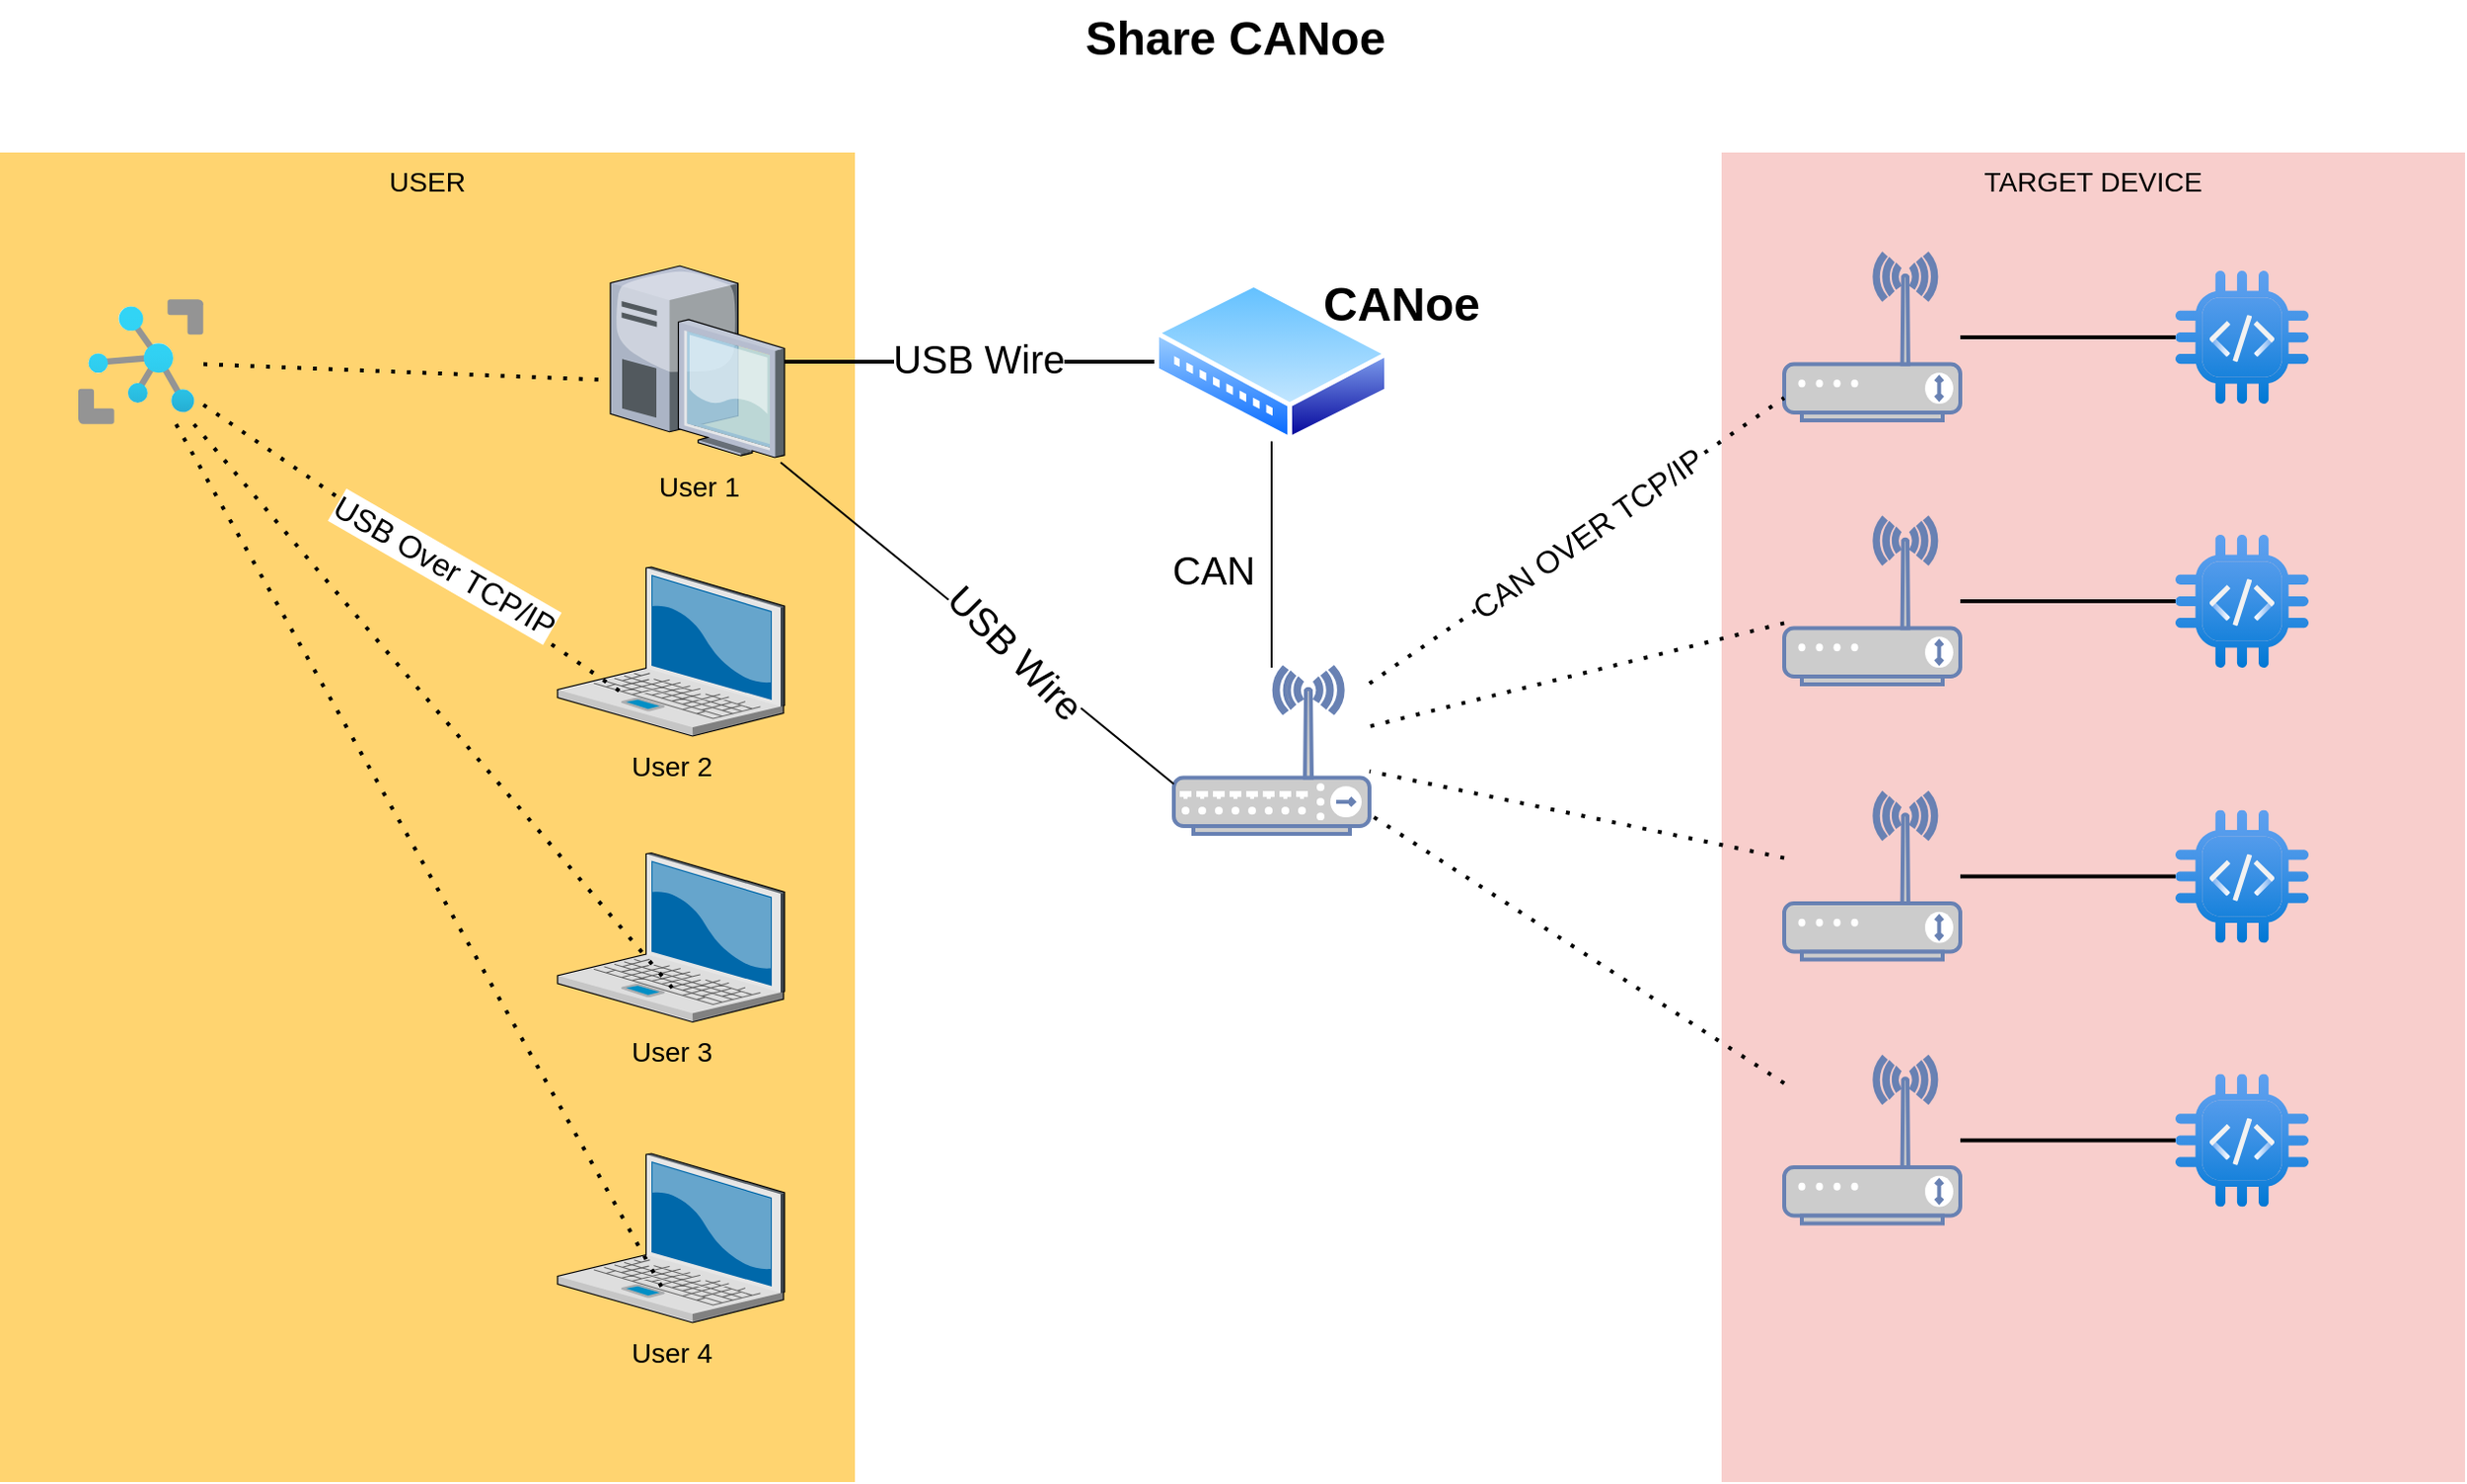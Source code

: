 <mxfile version="24.5.2" type="github">
  <diagram name="Page-1" id="e3a06f82-3646-2815-327d-82caf3d4e204">
    <mxGraphModel dx="1615" dy="869" grid="0" gridSize="10" guides="1" tooltips="1" connect="1" arrows="1" fold="1" page="0" pageScale="1.5" pageWidth="827" pageHeight="1169" background="none" math="0" shadow="0">
      <root>
        <mxCell id="0" style=";html=1;" />
        <mxCell id="1" style=";html=1;" parent="0" />
        <mxCell id="6a7d8f32e03d9370-61" value="TARGET DEVICE" style="whiteSpace=wrap;html=1;fillColor=#f8cecc;fontSize=14;strokeColor=none;verticalAlign=top;" parent="1" vertex="1">
          <mxGeometry x="930" y="98" width="380" height="680" as="geometry" />
        </mxCell>
        <mxCell id="6a7d8f32e03d9370-57" value="USER" style="whiteSpace=wrap;html=1;fillColor=#FFD470;gradientColor=none;fontSize=14;strokeColor=none;verticalAlign=top;" parent="1" vertex="1">
          <mxGeometry x="50" y="98" width="437" height="680" as="geometry" />
        </mxCell>
        <mxCell id="6a7d8f32e03d9370-2" value="User 4" style="verticalLabelPosition=bottom;aspect=fixed;html=1;verticalAlign=top;strokeColor=none;shape=mxgraph.citrix.laptop_2;fillColor=#66B2FF;gradientColor=#0066CC;fontSize=14;" parent="1" vertex="1">
          <mxGeometry x="335.0" y="610" width="116" height="86.5" as="geometry" />
        </mxCell>
        <mxCell id="6a7d8f32e03d9370-32" style="edgeStyle=none;rounded=0;html=1;startSize=10;endSize=10;jettySize=auto;orthogonalLoop=1;fontSize=14;endArrow=none;endFill=0;strokeWidth=2;" parent="1" source="6a7d8f32e03d9370-5" target="1g9R1eMgTBVpIGY_d2eK-43" edge="1">
          <mxGeometry relative="1" as="geometry">
            <mxPoint x="610.275" y="426.174" as="targetPoint" />
          </mxGeometry>
        </mxCell>
        <mxCell id="1g9R1eMgTBVpIGY_d2eK-22" value="&lt;font style=&quot;font-size: 20px;&quot;&gt;USB Wire&lt;/font&gt;" style="edgeLabel;html=1;align=center;verticalAlign=middle;resizable=0;points=[];rotation=0;" vertex="1" connectable="0" parent="6a7d8f32e03d9370-32">
          <mxGeometry x="-0.188" y="-6" relative="1" as="geometry">
            <mxPoint x="22" y="-8" as="offset" />
          </mxGeometry>
        </mxCell>
        <mxCell id="6a7d8f32e03d9370-5" value="User 1" style="verticalLabelPosition=bottom;aspect=fixed;html=1;verticalAlign=top;strokeColor=none;shape=mxgraph.citrix.desktop;fillColor=#66B2FF;gradientColor=#0066CC;fontSize=14;" parent="1" vertex="1">
          <mxGeometry x="362.0" y="156.0" width="89" height="98" as="geometry" />
        </mxCell>
        <mxCell id="6a7d8f32e03d9370-62" value="Share CANoe" style="text;strokeColor=none;fillColor=none;html=1;fontSize=24;fontStyle=1;verticalAlign=middle;align=center;" parent="1" vertex="1">
          <mxGeometry x="580" y="20" width="201" height="40" as="geometry" />
        </mxCell>
        <mxCell id="1g9R1eMgTBVpIGY_d2eK-4" value="User 3" style="verticalLabelPosition=bottom;aspect=fixed;html=1;verticalAlign=top;strokeColor=none;shape=mxgraph.citrix.laptop_2;fillColor=#66B2FF;gradientColor=#0066CC;fontSize=14;" vertex="1" parent="1">
          <mxGeometry x="335.0" y="456.25" width="116" height="86.5" as="geometry" />
        </mxCell>
        <mxCell id="1g9R1eMgTBVpIGY_d2eK-5" value="User 2" style="verticalLabelPosition=bottom;aspect=fixed;html=1;verticalAlign=top;strokeColor=none;shape=mxgraph.citrix.laptop_2;fillColor=#66B2FF;gradientColor=#0066CC;fontSize=14;" vertex="1" parent="1">
          <mxGeometry x="335.0" y="310" width="116" height="86.5" as="geometry" />
        </mxCell>
        <mxCell id="1g9R1eMgTBVpIGY_d2eK-6" value="" style="fontColor=#0066CC;verticalAlign=top;verticalLabelPosition=bottom;labelPosition=center;align=center;html=1;outlineConnect=0;fillColor=#CCCCCC;strokeColor=#6881B3;gradientColor=none;gradientDirection=north;strokeWidth=2;shape=mxgraph.networks.wireless_hub;" vertex="1" parent="1">
          <mxGeometry x="650" y="361.5" width="100" height="85" as="geometry" />
        </mxCell>
        <mxCell id="1g9R1eMgTBVpIGY_d2eK-8" value="" style="fontColor=#0066CC;verticalAlign=top;verticalLabelPosition=bottom;labelPosition=center;align=center;html=1;outlineConnect=0;fillColor=#CCCCCC;strokeColor=#6881B3;gradientColor=none;gradientDirection=north;strokeWidth=2;shape=mxgraph.networks.wireless_modem;" vertex="1" parent="1">
          <mxGeometry x="962" y="150" width="90" height="85" as="geometry" />
        </mxCell>
        <mxCell id="1g9R1eMgTBVpIGY_d2eK-9" value="" style="image;aspect=fixed;html=1;points=[];align=center;fontSize=12;image=img/lib/azure2/other/Defender_Programable_Board.svg;" vertex="1" parent="1">
          <mxGeometry x="1162" y="158.5" width="68" height="68" as="geometry" />
        </mxCell>
        <mxCell id="1g9R1eMgTBVpIGY_d2eK-12" style="edgeStyle=none;rounded=0;html=1;startSize=10;endSize=10;jettySize=auto;orthogonalLoop=1;fontSize=14;endArrow=none;endFill=0;strokeWidth=2;" edge="1" parent="1" source="1g9R1eMgTBVpIGY_d2eK-8" target="1g9R1eMgTBVpIGY_d2eK-9">
          <mxGeometry relative="1" as="geometry">
            <mxPoint x="1292" y="455" as="targetPoint" />
            <mxPoint x="1122" y="293" as="sourcePoint" />
          </mxGeometry>
        </mxCell>
        <mxCell id="1g9R1eMgTBVpIGY_d2eK-13" value="" style="fontColor=#0066CC;verticalAlign=top;verticalLabelPosition=bottom;labelPosition=center;align=center;html=1;outlineConnect=0;fillColor=#CCCCCC;strokeColor=#6881B3;gradientColor=none;gradientDirection=north;strokeWidth=2;shape=mxgraph.networks.wireless_modem;" vertex="1" parent="1">
          <mxGeometry x="962" y="285" width="90" height="85" as="geometry" />
        </mxCell>
        <mxCell id="1g9R1eMgTBVpIGY_d2eK-14" value="" style="image;aspect=fixed;html=1;points=[];align=center;fontSize=12;image=img/lib/azure2/other/Defender_Programable_Board.svg;" vertex="1" parent="1">
          <mxGeometry x="1162" y="293.5" width="68" height="68" as="geometry" />
        </mxCell>
        <mxCell id="1g9R1eMgTBVpIGY_d2eK-15" style="edgeStyle=none;rounded=0;html=1;startSize=10;endSize=10;jettySize=auto;orthogonalLoop=1;fontSize=14;endArrow=none;endFill=0;strokeWidth=2;" edge="1" parent="1" source="1g9R1eMgTBVpIGY_d2eK-13" target="1g9R1eMgTBVpIGY_d2eK-14">
          <mxGeometry relative="1" as="geometry">
            <mxPoint x="1292" y="590" as="targetPoint" />
            <mxPoint x="1122" y="428" as="sourcePoint" />
          </mxGeometry>
        </mxCell>
        <mxCell id="1g9R1eMgTBVpIGY_d2eK-23" value="" style="image;aspect=fixed;html=1;points=[];align=center;fontSize=12;image=img/lib/azure2/iot/IoT_Hub.svg;" vertex="1" parent="1">
          <mxGeometry x="90" y="173" width="64" height="64" as="geometry" />
        </mxCell>
        <mxCell id="1g9R1eMgTBVpIGY_d2eK-25" value="" style="endArrow=none;dashed=1;html=1;dashPattern=1 3;strokeWidth=2;rounded=0;entryX=0.53;entryY=0.837;entryDx=0;entryDy=0;entryPerimeter=0;" edge="1" parent="1" source="1g9R1eMgTBVpIGY_d2eK-23" target="1g9R1eMgTBVpIGY_d2eK-4">
          <mxGeometry width="50" height="50" relative="1" as="geometry">
            <mxPoint x="500" y="390" as="sourcePoint" />
            <mxPoint x="550" y="340" as="targetPoint" />
          </mxGeometry>
        </mxCell>
        <mxCell id="1g9R1eMgTBVpIGY_d2eK-26" value="" style="endArrow=none;dashed=1;html=1;dashPattern=1 3;strokeWidth=2;rounded=0;entryX=0.304;entryY=0.762;entryDx=0;entryDy=0;entryPerimeter=0;" edge="1" parent="1" source="1g9R1eMgTBVpIGY_d2eK-23" target="1g9R1eMgTBVpIGY_d2eK-5">
          <mxGeometry width="50" height="50" relative="1" as="geometry">
            <mxPoint x="297" y="244" as="sourcePoint" />
            <mxPoint x="402" y="382" as="targetPoint" />
          </mxGeometry>
        </mxCell>
        <mxCell id="1g9R1eMgTBVpIGY_d2eK-51" value="&lt;font style=&quot;font-size: 16px;&quot;&gt;USB Over TCP/IP&lt;/font&gt;" style="edgeLabel;html=1;align=center;verticalAlign=middle;resizable=0;points=[];rotation=30;" vertex="1" connectable="0" parent="1g9R1eMgTBVpIGY_d2eK-26">
          <mxGeometry x="0.123" y="2" relative="1" as="geometry">
            <mxPoint as="offset" />
          </mxGeometry>
        </mxCell>
        <mxCell id="1g9R1eMgTBVpIGY_d2eK-27" value="" style="endArrow=none;dashed=1;html=1;dashPattern=1 3;strokeWidth=2;rounded=0;entryX=0.467;entryY=0.808;entryDx=0;entryDy=0;entryPerimeter=0;" edge="1" parent="1" source="1g9R1eMgTBVpIGY_d2eK-23" target="6a7d8f32e03d9370-2">
          <mxGeometry width="50" height="50" relative="1" as="geometry">
            <mxPoint x="307" y="254" as="sourcePoint" />
            <mxPoint x="412" y="392" as="targetPoint" />
          </mxGeometry>
        </mxCell>
        <mxCell id="1g9R1eMgTBVpIGY_d2eK-28" value="" style="endArrow=none;dashed=1;html=1;dashPattern=1 3;strokeWidth=2;rounded=0;entryX=-0.005;entryY=0.596;entryDx=0;entryDy=0;entryPerimeter=0;" edge="1" parent="1" source="1g9R1eMgTBVpIGY_d2eK-23" target="6a7d8f32e03d9370-5">
          <mxGeometry width="50" height="50" relative="1" as="geometry">
            <mxPoint x="500" y="390" as="sourcePoint" />
            <mxPoint x="550" y="340" as="targetPoint" />
          </mxGeometry>
        </mxCell>
        <mxCell id="1g9R1eMgTBVpIGY_d2eK-32" value="" style="endArrow=none;dashed=1;html=1;dashPattern=1 3;strokeWidth=2;rounded=0;" edge="1" parent="1" source="1g9R1eMgTBVpIGY_d2eK-13" target="1g9R1eMgTBVpIGY_d2eK-6">
          <mxGeometry width="50" height="50" relative="1" as="geometry">
            <mxPoint x="500" y="390" as="sourcePoint" />
            <mxPoint x="760" y="193" as="targetPoint" />
          </mxGeometry>
        </mxCell>
        <mxCell id="1g9R1eMgTBVpIGY_d2eK-33" value="" style="fontColor=#0066CC;verticalAlign=top;verticalLabelPosition=bottom;labelPosition=center;align=center;html=1;outlineConnect=0;fillColor=#CCCCCC;strokeColor=#6881B3;gradientColor=none;gradientDirection=north;strokeWidth=2;shape=mxgraph.networks.wireless_modem;" vertex="1" parent="1">
          <mxGeometry x="962" y="425.75" width="90" height="85" as="geometry" />
        </mxCell>
        <mxCell id="1g9R1eMgTBVpIGY_d2eK-34" value="" style="image;aspect=fixed;html=1;points=[];align=center;fontSize=12;image=img/lib/azure2/other/Defender_Programable_Board.svg;" vertex="1" parent="1">
          <mxGeometry x="1162" y="434.25" width="68" height="68" as="geometry" />
        </mxCell>
        <mxCell id="1g9R1eMgTBVpIGY_d2eK-35" style="edgeStyle=none;rounded=0;html=1;startSize=10;endSize=10;jettySize=auto;orthogonalLoop=1;fontSize=14;endArrow=none;endFill=0;strokeWidth=2;" edge="1" parent="1" source="1g9R1eMgTBVpIGY_d2eK-33" target="1g9R1eMgTBVpIGY_d2eK-34">
          <mxGeometry relative="1" as="geometry">
            <mxPoint x="1292" y="730.75" as="targetPoint" />
            <mxPoint x="1122" y="568.75" as="sourcePoint" />
          </mxGeometry>
        </mxCell>
        <mxCell id="1g9R1eMgTBVpIGY_d2eK-36" value="" style="fontColor=#0066CC;verticalAlign=top;verticalLabelPosition=bottom;labelPosition=center;align=center;html=1;outlineConnect=0;fillColor=#CCCCCC;strokeColor=#6881B3;gradientColor=none;gradientDirection=north;strokeWidth=2;shape=mxgraph.networks.wireless_modem;" vertex="1" parent="1">
          <mxGeometry x="962" y="560.75" width="90" height="85" as="geometry" />
        </mxCell>
        <mxCell id="1g9R1eMgTBVpIGY_d2eK-37" value="" style="image;aspect=fixed;html=1;points=[];align=center;fontSize=12;image=img/lib/azure2/other/Defender_Programable_Board.svg;" vertex="1" parent="1">
          <mxGeometry x="1162" y="569.25" width="68" height="68" as="geometry" />
        </mxCell>
        <mxCell id="1g9R1eMgTBVpIGY_d2eK-38" style="edgeStyle=none;rounded=0;html=1;startSize=10;endSize=10;jettySize=auto;orthogonalLoop=1;fontSize=14;endArrow=none;endFill=0;strokeWidth=2;" edge="1" parent="1" source="1g9R1eMgTBVpIGY_d2eK-36" target="1g9R1eMgTBVpIGY_d2eK-37">
          <mxGeometry relative="1" as="geometry">
            <mxPoint x="1292" y="865.75" as="targetPoint" />
            <mxPoint x="1122" y="703.75" as="sourcePoint" />
          </mxGeometry>
        </mxCell>
        <mxCell id="1g9R1eMgTBVpIGY_d2eK-39" value="" style="endArrow=none;dashed=1;html=1;dashPattern=1 3;strokeWidth=2;rounded=0;" edge="1" parent="1" source="1g9R1eMgTBVpIGY_d2eK-33" target="1g9R1eMgTBVpIGY_d2eK-6">
          <mxGeometry width="50" height="50" relative="1" as="geometry">
            <mxPoint x="910" y="570" as="sourcePoint" />
            <mxPoint x="758" y="190" as="targetPoint" />
          </mxGeometry>
        </mxCell>
        <mxCell id="1g9R1eMgTBVpIGY_d2eK-40" value="" style="endArrow=none;dashed=1;html=1;dashPattern=1 3;strokeWidth=2;rounded=0;" edge="1" parent="1" source="1g9R1eMgTBVpIGY_d2eK-36" target="1g9R1eMgTBVpIGY_d2eK-6">
          <mxGeometry width="50" height="50" relative="1" as="geometry">
            <mxPoint x="500" y="665.75" as="sourcePoint" />
            <mxPoint x="719" y="705.75" as="targetPoint" />
          </mxGeometry>
        </mxCell>
        <mxCell id="1g9R1eMgTBVpIGY_d2eK-42" value="" style="endArrow=none;dashed=1;html=1;dashPattern=1 3;strokeWidth=2;rounded=0;" edge="1" parent="1" source="1g9R1eMgTBVpIGY_d2eK-6" target="1g9R1eMgTBVpIGY_d2eK-8">
          <mxGeometry width="50" height="50" relative="1" as="geometry">
            <mxPoint x="650" y="350" as="sourcePoint" />
            <mxPoint x="700" y="300" as="targetPoint" />
          </mxGeometry>
        </mxCell>
        <mxCell id="1g9R1eMgTBVpIGY_d2eK-52" value="&lt;font style=&quot;font-size: 16px;&quot;&gt;CAN OVER TCP/IP&lt;/font&gt;" style="edgeLabel;html=1;align=center;verticalAlign=middle;resizable=0;points=[];rotation=-35;" vertex="1" connectable="0" parent="1g9R1eMgTBVpIGY_d2eK-42">
          <mxGeometry x="-0.217" y="-4" relative="1" as="geometry">
            <mxPoint x="25" y="-23" as="offset" />
          </mxGeometry>
        </mxCell>
        <mxCell id="1g9R1eMgTBVpIGY_d2eK-43" value="" style="image;aspect=fixed;perimeter=ellipsePerimeter;html=1;align=center;shadow=0;dashed=0;spacingTop=3;image=img/lib/active_directory/wiring_hub.svg;" vertex="1" parent="1">
          <mxGeometry x="640" y="164.2" width="120" height="81.6" as="geometry" />
        </mxCell>
        <mxCell id="1g9R1eMgTBVpIGY_d2eK-44" value="" style="endArrow=none;html=1;rounded=0;" edge="1" parent="1" source="1g9R1eMgTBVpIGY_d2eK-6" target="1g9R1eMgTBVpIGY_d2eK-43">
          <mxGeometry width="50" height="50" relative="1" as="geometry">
            <mxPoint x="690" y="420" as="sourcePoint" />
            <mxPoint x="740" y="370" as="targetPoint" />
          </mxGeometry>
        </mxCell>
        <mxCell id="1g9R1eMgTBVpIGY_d2eK-45" value="&lt;font style=&quot;font-size: 20px;&quot;&gt;CAN&lt;/font&gt;" style="edgeLabel;html=1;align=center;verticalAlign=middle;resizable=0;points=[];" vertex="1" connectable="0" parent="1g9R1eMgTBVpIGY_d2eK-44">
          <mxGeometry x="-0.101" y="-6" relative="1" as="geometry">
            <mxPoint x="-36" y="1" as="offset" />
          </mxGeometry>
        </mxCell>
        <mxCell id="1g9R1eMgTBVpIGY_d2eK-48" value="CANoe" style="text;strokeColor=none;fillColor=none;html=1;fontSize=24;fontStyle=1;verticalAlign=middle;align=center;" vertex="1" parent="1">
          <mxGeometry x="720" y="156" width="91" height="40" as="geometry" />
        </mxCell>
        <mxCell id="1g9R1eMgTBVpIGY_d2eK-55" value="" style="endArrow=none;html=1;rounded=0;exitX=0.978;exitY=1.026;exitDx=0;exitDy=0;exitPerimeter=0;entryX=0;entryY=0.7;entryDx=0;entryDy=0;entryPerimeter=0;" edge="1" parent="1" source="6a7d8f32e03d9370-5" target="1g9R1eMgTBVpIGY_d2eK-6">
          <mxGeometry width="50" height="50" relative="1" as="geometry">
            <mxPoint x="657" y="450" as="sourcePoint" />
            <mxPoint x="707" y="400" as="targetPoint" />
          </mxGeometry>
        </mxCell>
        <mxCell id="1g9R1eMgTBVpIGY_d2eK-56" value="&lt;font style=&quot;font-size: 20px;&quot;&gt;USB Wire&lt;/font&gt;" style="edgeLabel;html=1;align=center;verticalAlign=middle;resizable=0;points=[];rotation=45;" vertex="1" connectable="0" parent="1g9R1eMgTBVpIGY_d2eK-55">
          <mxGeometry x="0.27" y="-4" relative="1" as="geometry">
            <mxPoint x="-5" y="-11" as="offset" />
          </mxGeometry>
        </mxCell>
      </root>
    </mxGraphModel>
  </diagram>
</mxfile>
